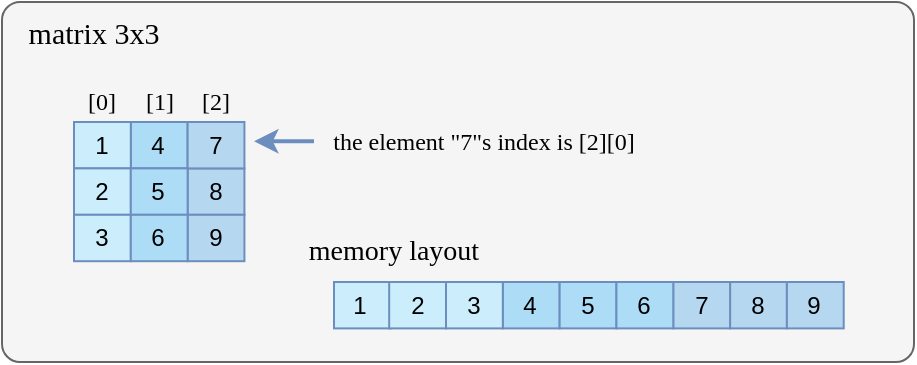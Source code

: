 <mxfile>
    <diagram id="JT-jADUwiRtXLXiDNYjl" name="第 1 页">
        <mxGraphModel dx="526" dy="434" grid="1" gridSize="10" guides="1" tooltips="1" connect="1" arrows="1" fold="1" page="1" pageScale="1" pageWidth="827" pageHeight="1169" math="0" shadow="0">
            <root>
                <mxCell id="0"/>
                <mxCell id="1" parent="0"/>
                <mxCell id="93" value="" style="rounded=1;whiteSpace=wrap;html=1;glass=0;strokeColor=#666666;fontFamily=Times New Roman;fontColor=#333333;fillColor=#f5f5f5;arcSize=5;rotation=0;" vertex="1" parent="1">
                    <mxGeometry x="144" y="180" width="456" height="180" as="geometry"/>
                </mxCell>
                <mxCell id="55" value="matrix 3x3" style="text;html=1;strokeColor=none;fillColor=none;align=center;verticalAlign=middle;whiteSpace=wrap;rounded=0;glass=0;fontColor=#000000;fontFamily=Times New Roman;strokeWidth=1;fontSize=15;" vertex="1" parent="1">
                    <mxGeometry x="150" y="180" width="80" height="30" as="geometry"/>
                </mxCell>
                <mxCell id="58" value="&lt;font style=&quot;font-size: 14px;&quot;&gt;memory layout&lt;/font&gt;" style="text;html=1;strokeColor=none;fillColor=none;align=center;verticalAlign=middle;whiteSpace=wrap;rounded=0;glass=0;fontFamily=Times New Roman;fontColor=#000000;" vertex="1" parent="1">
                    <mxGeometry x="290" y="290" width="100" height="30" as="geometry"/>
                </mxCell>
                <mxCell id="61" value="[1]" style="text;html=1;strokeColor=none;fillColor=none;align=center;verticalAlign=middle;whiteSpace=wrap;rounded=0;glass=0;fontFamily=Times New Roman;fontColor=#000000;" vertex="1" parent="1">
                    <mxGeometry x="208.61" y="220" width="28" height="20" as="geometry"/>
                </mxCell>
                <mxCell id="62" value="[2]" style="text;html=1;strokeColor=none;fillColor=none;align=center;verticalAlign=middle;whiteSpace=wrap;rounded=0;glass=0;fontFamily=Times New Roman;fontColor=#000000;" vertex="1" parent="1">
                    <mxGeometry x="236.61" y="220" width="28" height="20" as="geometry"/>
                </mxCell>
                <mxCell id="64" value="" style="endArrow=classic;html=1;strokeWidth=2;fontFamily=Times New Roman;fontColor=#000000;fillColor=#dae8fc;strokeColor=#6c8ebf;" edge="1" parent="1">
                    <mxGeometry width="50" height="50" relative="1" as="geometry">
                        <mxPoint x="300" y="249.66" as="sourcePoint"/>
                        <mxPoint x="270" y="249.66" as="targetPoint"/>
                    </mxGeometry>
                </mxCell>
                <mxCell id="67" value="the element &quot;7&quot;s index is [2][0]" style="text;html=1;strokeColor=none;fillColor=none;align=center;verticalAlign=middle;whiteSpace=wrap;rounded=0;glass=0;fontFamily=Times New Roman;fontColor=#000000;" vertex="1" parent="1">
                    <mxGeometry x="290" y="230.0" width="190" height="40" as="geometry"/>
                </mxCell>
                <mxCell id="99" value="" style="group" vertex="1" connectable="0" parent="1">
                    <mxGeometry x="180" y="240" width="85.216" height="69.6" as="geometry"/>
                </mxCell>
                <mxCell id="27" value="" style="rounded=0;whiteSpace=wrap;html=1;glass=0;fillColor=#ADDCF7;strokeColor=#6c8ebf;" vertex="1" parent="99">
                    <mxGeometry x="28.405" width="28.405" height="23.2" as="geometry"/>
                </mxCell>
                <mxCell id="30" value="" style="rounded=0;whiteSpace=wrap;html=1;glass=0;fillColor=#CCEEFC;strokeColor=#6c8ebf;" vertex="1" parent="99">
                    <mxGeometry width="28.405" height="23.2" as="geometry"/>
                </mxCell>
                <mxCell id="32" value="" style="rounded=0;whiteSpace=wrap;html=1;glass=0;fillColor=#B6D7F0;gradientColor=none;strokeColor=#6C8EBF;" vertex="1" parent="99">
                    <mxGeometry x="56.811" y="23.2" width="28.405" height="23.2" as="geometry"/>
                </mxCell>
                <mxCell id="34" value="" style="rounded=0;whiteSpace=wrap;html=1;glass=0;fillColor=#B6D7F0;gradientColor=none;strokeColor=#6C8EBF;" vertex="1" parent="99">
                    <mxGeometry x="56.811" y="46.4" width="28.405" height="23.2" as="geometry"/>
                </mxCell>
                <mxCell id="35" value="" style="rounded=0;whiteSpace=wrap;html=1;glass=0;fillColor=#B6D7F0;gradientColor=none;strokeColor=#6C8EBF;" vertex="1" parent="99">
                    <mxGeometry x="56.811" width="28.405" height="23.2" as="geometry"/>
                </mxCell>
                <mxCell id="38" value="" style="rounded=0;whiteSpace=wrap;html=1;glass=0;fillColor=#CCEEFC;strokeColor=#6c8ebf;" vertex="1" parent="99">
                    <mxGeometry y="23.2" width="28.405" height="23.2" as="geometry"/>
                </mxCell>
                <mxCell id="39" value="" style="rounded=0;whiteSpace=wrap;html=1;glass=0;fillColor=#CCEEFC;strokeColor=#6c8ebf;" vertex="1" parent="99">
                    <mxGeometry y="46.4" width="28.405" height="23.2" as="geometry"/>
                </mxCell>
                <mxCell id="43" value="" style="rounded=0;whiteSpace=wrap;html=1;glass=0;fillColor=#ADDCF7;strokeColor=#6c8ebf;" vertex="1" parent="99">
                    <mxGeometry x="28.405" y="23.2" width="28.405" height="23.2" as="geometry"/>
                </mxCell>
                <mxCell id="44" value="" style="rounded=0;whiteSpace=wrap;html=1;glass=0;fillColor=#ADDCF7;strokeColor=#6c8ebf;" vertex="1" parent="99">
                    <mxGeometry x="28.405" y="46.4" width="28.405" height="23.2" as="geometry"/>
                </mxCell>
                <mxCell id="45" value="1" style="text;html=1;align=center;verticalAlign=middle;whiteSpace=wrap;rounded=0;glass=0;fontColor=#000000;" vertex="1" parent="99">
                    <mxGeometry width="28.405" height="23.2" as="geometry"/>
                </mxCell>
                <mxCell id="46" value="2" style="text;html=1;align=center;verticalAlign=middle;whiteSpace=wrap;rounded=0;glass=0;fontColor=#000000;" vertex="1" parent="99">
                    <mxGeometry y="23.2" width="28.405" height="23.2" as="geometry"/>
                </mxCell>
                <mxCell id="47" value="4" style="text;html=1;align=center;verticalAlign=middle;whiteSpace=wrap;rounded=0;glass=0;fontColor=#000000;" vertex="1" parent="99">
                    <mxGeometry x="28.405" width="28.405" height="23.2" as="geometry"/>
                </mxCell>
                <mxCell id="48" value="7" style="text;html=1;align=center;verticalAlign=middle;whiteSpace=wrap;rounded=0;glass=0;fontColor=#000000;" vertex="1" parent="99">
                    <mxGeometry x="56.811" width="28.405" height="23.2" as="geometry"/>
                </mxCell>
                <mxCell id="49" value="3" style="text;html=1;align=center;verticalAlign=middle;whiteSpace=wrap;rounded=0;glass=0;fontColor=#000000;" vertex="1" parent="99">
                    <mxGeometry y="46.4" width="28.405" height="23.2" as="geometry"/>
                </mxCell>
                <mxCell id="50" value="6" style="text;html=1;align=center;verticalAlign=middle;whiteSpace=wrap;rounded=0;glass=0;fontColor=#000000;" vertex="1" parent="99">
                    <mxGeometry x="28.405" y="46.4" width="28.405" height="23.2" as="geometry"/>
                </mxCell>
                <mxCell id="51" value="5" style="text;html=1;align=center;verticalAlign=middle;whiteSpace=wrap;rounded=0;glass=0;fontColor=#000000;" vertex="1" parent="99">
                    <mxGeometry x="28.405" y="23.2" width="28.405" height="23.2" as="geometry"/>
                </mxCell>
                <mxCell id="53" value="8" style="text;html=1;align=center;verticalAlign=middle;whiteSpace=wrap;rounded=0;glass=0;fontColor=#000000;" vertex="1" parent="99">
                    <mxGeometry x="56.811" y="23.2" width="28.405" height="23.2" as="geometry"/>
                </mxCell>
                <mxCell id="54" value="9" style="text;html=1;align=center;verticalAlign=middle;whiteSpace=wrap;rounded=0;glass=0;fontColor=#000000;" vertex="1" parent="99">
                    <mxGeometry x="56.811" y="46.4" width="28.405" height="23.2" as="geometry"/>
                </mxCell>
                <mxCell id="60" value="[0]" style="text;html=1;strokeColor=none;fillColor=none;align=center;verticalAlign=middle;whiteSpace=wrap;rounded=0;glass=0;fontFamily=Times New Roman;fontColor=#000000;" vertex="1" parent="99">
                    <mxGeometry y="-20" width="28" height="20" as="geometry"/>
                </mxCell>
                <mxCell id="122" value="" style="group" vertex="1" connectable="0" parent="1">
                    <mxGeometry x="310" y="320.0" width="254.856" height="23.2" as="geometry"/>
                </mxCell>
                <mxCell id="102" value="" style="rounded=0;whiteSpace=wrap;html=1;glass=0;fillColor=#ADDCF7;strokeColor=#6c8ebf;" vertex="1" parent="122">
                    <mxGeometry x="84.405" y="5.684e-14" width="28.405" height="23.2" as="geometry"/>
                </mxCell>
                <mxCell id="103" value="" style="rounded=0;whiteSpace=wrap;html=1;glass=0;fillColor=#CCEEFC;strokeColor=#6c8ebf;" vertex="1" parent="122">
                    <mxGeometry y="5.684e-14" width="28.405" height="23.2" as="geometry"/>
                </mxCell>
                <mxCell id="104" value="" style="rounded=0;whiteSpace=wrap;html=1;glass=0;fillColor=#B6D7F0;gradientColor=none;strokeColor=#6C8EBF;" vertex="1" parent="122">
                    <mxGeometry x="198.041" y="5.684e-14" width="28.405" height="23.2" as="geometry"/>
                </mxCell>
                <mxCell id="105" value="" style="rounded=0;whiteSpace=wrap;html=1;glass=0;fillColor=#B6D7F0;gradientColor=none;strokeColor=#6C8EBF;" vertex="1" parent="122">
                    <mxGeometry x="226.451" y="5.684e-14" width="28.405" height="23.2" as="geometry"/>
                </mxCell>
                <mxCell id="106" value="" style="rounded=0;whiteSpace=wrap;html=1;glass=0;fillColor=#B6D7F0;gradientColor=none;strokeColor=#6C8EBF;" vertex="1" parent="122">
                    <mxGeometry x="169.631" y="5.684e-14" width="28.405" height="23.2" as="geometry"/>
                </mxCell>
                <mxCell id="107" value="" style="rounded=0;whiteSpace=wrap;html=1;glass=0;fillColor=#CCEEFC;strokeColor=#6c8ebf;" vertex="1" parent="122">
                    <mxGeometry x="27.59" y="5.684e-14" width="28.405" height="23.2" as="geometry"/>
                </mxCell>
                <mxCell id="108" value="" style="rounded=0;whiteSpace=wrap;html=1;glass=0;fillColor=#CCEEFC;strokeColor=#6c8ebf;" vertex="1" parent="122">
                    <mxGeometry x="56" y="5.684e-14" width="28.405" height="23.2" as="geometry"/>
                </mxCell>
                <mxCell id="109" value="" style="rounded=0;whiteSpace=wrap;html=1;glass=0;fillColor=#ADDCF7;strokeColor=#6c8ebf;" vertex="1" parent="122">
                    <mxGeometry x="112.815" y="5.684e-14" width="28.405" height="23.2" as="geometry"/>
                </mxCell>
                <mxCell id="110" value="" style="rounded=0;whiteSpace=wrap;html=1;glass=0;fillColor=#ADDCF7;strokeColor=#6c8ebf;" vertex="1" parent="122">
                    <mxGeometry x="141.225" y="5.684e-14" width="28.405" height="23.2" as="geometry"/>
                </mxCell>
                <mxCell id="111" value="1" style="text;html=1;align=center;verticalAlign=middle;whiteSpace=wrap;rounded=0;glass=0;fontColor=#000000;" vertex="1" parent="122">
                    <mxGeometry x="-0.82" y="1.137e-13" width="28.405" height="23.2" as="geometry"/>
                </mxCell>
                <mxCell id="112" value="2" style="text;html=1;align=center;verticalAlign=middle;whiteSpace=wrap;rounded=0;glass=0;fontColor=#000000;" vertex="1" parent="122">
                    <mxGeometry x="28.41" y="5.684e-14" width="28.405" height="23.2" as="geometry"/>
                </mxCell>
                <mxCell id="113" value="4" style="text;html=1;align=center;verticalAlign=middle;whiteSpace=wrap;rounded=0;glass=0;fontColor=#000000;" vertex="1" parent="122">
                    <mxGeometry x="84.405" y="5.684e-14" width="28.405" height="23.2" as="geometry"/>
                </mxCell>
                <mxCell id="114" value="7" style="text;html=1;align=center;verticalAlign=middle;whiteSpace=wrap;rounded=0;glass=0;fontColor=#000000;" vertex="1" parent="122">
                    <mxGeometry x="169.631" y="5.684e-14" width="28.405" height="23.2" as="geometry"/>
                </mxCell>
                <mxCell id="115" value="3" style="text;html=1;align=center;verticalAlign=middle;whiteSpace=wrap;rounded=0;glass=0;fontColor=#000000;" vertex="1" parent="122">
                    <mxGeometry x="56" width="28.405" height="23.2" as="geometry"/>
                </mxCell>
                <mxCell id="116" value="6" style="text;html=1;align=center;verticalAlign=middle;whiteSpace=wrap;rounded=0;glass=0;fontColor=#000000;" vertex="1" parent="122">
                    <mxGeometry x="141.225" y="5.684e-14" width="28.405" height="23.2" as="geometry"/>
                </mxCell>
                <mxCell id="117" value="5" style="text;html=1;align=center;verticalAlign=middle;whiteSpace=wrap;rounded=0;glass=0;fontColor=#000000;" vertex="1" parent="122">
                    <mxGeometry x="112.815" y="5.684e-14" width="28.405" height="23.2" as="geometry"/>
                </mxCell>
                <mxCell id="118" value="8" style="text;html=1;align=center;verticalAlign=middle;whiteSpace=wrap;rounded=0;glass=0;fontColor=#000000;" vertex="1" parent="122">
                    <mxGeometry x="198.041" y="5.684e-14" width="28.405" height="23.2" as="geometry"/>
                </mxCell>
                <mxCell id="119" value="9" style="text;html=1;align=center;verticalAlign=middle;whiteSpace=wrap;rounded=0;glass=0;fontColor=#000000;" vertex="1" parent="122">
                    <mxGeometry x="226.451" y="5.684e-14" width="28.405" height="23.2" as="geometry"/>
                </mxCell>
            </root>
        </mxGraphModel>
    </diagram>
</mxfile>